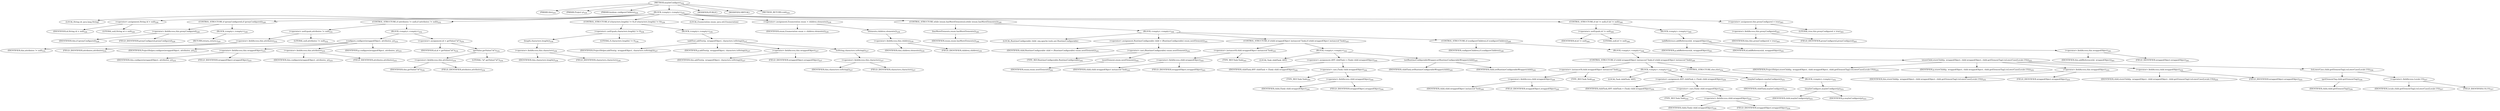digraph "maybeConfigure" {  
"219" [label = <(METHOD,maybeConfigure)<SUB>224</SUB>> ]
"220" [label = <(PARAM,this)<SUB>224</SUB>> ]
"221" [label = <(PARAM,Project p)<SUB>224</SUB>> ]
"222" [label = <(PARAM,boolean configureChildren)<SUB>224</SUB>> ]
"223" [label = <(BLOCK,&lt;empty&gt;,&lt;empty&gt;)<SUB>225</SUB>> ]
"224" [label = <(LOCAL,String id: java.lang.String)> ]
"225" [label = <(&lt;operator&gt;.assignment,String id = null)<SUB>226</SUB>> ]
"226" [label = <(IDENTIFIER,id,String id = null)<SUB>226</SUB>> ]
"227" [label = <(LITERAL,null,String id = null)<SUB>226</SUB>> ]
"228" [label = <(CONTROL_STRUCTURE,if (proxyConfigured),if (proxyConfigured))<SUB>228</SUB>> ]
"229" [label = <(&lt;operator&gt;.fieldAccess,this.proxyConfigured)<SUB>228</SUB>> ]
"230" [label = <(IDENTIFIER,this,if (proxyConfigured))<SUB>228</SUB>> ]
"231" [label = <(FIELD_IDENTIFIER,proxyConfigured,proxyConfigured)<SUB>228</SUB>> ]
"232" [label = <(BLOCK,&lt;empty&gt;,&lt;empty&gt;)<SUB>228</SUB>> ]
"233" [label = <(RETURN,return;,return;)<SUB>229</SUB>> ]
"234" [label = <(CONTROL_STRUCTURE,if (attributes != null),if (attributes != null))<SUB>232</SUB>> ]
"235" [label = <(&lt;operator&gt;.notEquals,attributes != null)<SUB>232</SUB>> ]
"236" [label = <(&lt;operator&gt;.fieldAccess,this.attributes)<SUB>232</SUB>> ]
"237" [label = <(IDENTIFIER,this,attributes != null)<SUB>232</SUB>> ]
"238" [label = <(FIELD_IDENTIFIER,attributes,attributes)<SUB>232</SUB>> ]
"239" [label = <(LITERAL,null,attributes != null)<SUB>232</SUB>> ]
"240" [label = <(BLOCK,&lt;empty&gt;,&lt;empty&gt;)<SUB>232</SUB>> ]
"241" [label = <(configure,configure(wrappedObject, attributes, p))<SUB>233</SUB>> ]
"242" [label = <(IDENTIFIER,ProjectHelper,configure(wrappedObject, attributes, p))<SUB>233</SUB>> ]
"243" [label = <(&lt;operator&gt;.fieldAccess,this.wrappedObject)<SUB>233</SUB>> ]
"244" [label = <(IDENTIFIER,this,configure(wrappedObject, attributes, p))<SUB>233</SUB>> ]
"245" [label = <(FIELD_IDENTIFIER,wrappedObject,wrappedObject)<SUB>233</SUB>> ]
"246" [label = <(&lt;operator&gt;.fieldAccess,this.attributes)<SUB>233</SUB>> ]
"247" [label = <(IDENTIFIER,this,configure(wrappedObject, attributes, p))<SUB>233</SUB>> ]
"248" [label = <(FIELD_IDENTIFIER,attributes,attributes)<SUB>233</SUB>> ]
"249" [label = <(IDENTIFIER,p,configure(wrappedObject, attributes, p))<SUB>233</SUB>> ]
"250" [label = <(&lt;operator&gt;.assignment,id = getValue(&quot;id&quot;))<SUB>234</SUB>> ]
"251" [label = <(IDENTIFIER,id,id = getValue(&quot;id&quot;))<SUB>234</SUB>> ]
"252" [label = <(getValue,getValue(&quot;id&quot;))<SUB>234</SUB>> ]
"253" [label = <(&lt;operator&gt;.fieldAccess,this.attributes)<SUB>234</SUB>> ]
"254" [label = <(IDENTIFIER,this,getValue(&quot;id&quot;))<SUB>234</SUB>> ]
"255" [label = <(FIELD_IDENTIFIER,attributes,attributes)<SUB>234</SUB>> ]
"256" [label = <(LITERAL,&quot;id&quot;,getValue(&quot;id&quot;))<SUB>234</SUB>> ]
"257" [label = <(CONTROL_STRUCTURE,if (characters.length() != 0),if (characters.length() != 0))<SUB>236</SUB>> ]
"258" [label = <(&lt;operator&gt;.notEquals,characters.length() != 0)<SUB>236</SUB>> ]
"259" [label = <(length,characters.length())<SUB>236</SUB>> ]
"260" [label = <(&lt;operator&gt;.fieldAccess,this.characters)<SUB>236</SUB>> ]
"261" [label = <(IDENTIFIER,this,characters.length())<SUB>236</SUB>> ]
"262" [label = <(FIELD_IDENTIFIER,characters,characters)<SUB>236</SUB>> ]
"263" [label = <(LITERAL,0,characters.length() != 0)<SUB>236</SUB>> ]
"264" [label = <(BLOCK,&lt;empty&gt;,&lt;empty&gt;)<SUB>236</SUB>> ]
"265" [label = <(addText,addText(p, wrappedObject, characters.toString()))<SUB>237</SUB>> ]
"266" [label = <(IDENTIFIER,ProjectHelper,addText(p, wrappedObject, characters.toString()))<SUB>237</SUB>> ]
"267" [label = <(IDENTIFIER,p,addText(p, wrappedObject, characters.toString()))<SUB>237</SUB>> ]
"268" [label = <(&lt;operator&gt;.fieldAccess,this.wrappedObject)<SUB>237</SUB>> ]
"269" [label = <(IDENTIFIER,this,addText(p, wrappedObject, characters.toString()))<SUB>237</SUB>> ]
"270" [label = <(FIELD_IDENTIFIER,wrappedObject,wrappedObject)<SUB>237</SUB>> ]
"271" [label = <(toString,characters.toString())<SUB>237</SUB>> ]
"272" [label = <(&lt;operator&gt;.fieldAccess,this.characters)<SUB>237</SUB>> ]
"273" [label = <(IDENTIFIER,this,characters.toString())<SUB>237</SUB>> ]
"274" [label = <(FIELD_IDENTIFIER,characters,characters)<SUB>237</SUB>> ]
"275" [label = <(LOCAL,Enumeration enum: java.util.Enumeration)> ]
"276" [label = <(&lt;operator&gt;.assignment,Enumeration enum = children.elements())<SUB>239</SUB>> ]
"277" [label = <(IDENTIFIER,enum,Enumeration enum = children.elements())<SUB>239</SUB>> ]
"278" [label = <(elements,children.elements())<SUB>239</SUB>> ]
"279" [label = <(&lt;operator&gt;.fieldAccess,this.children)<SUB>239</SUB>> ]
"280" [label = <(IDENTIFIER,this,children.elements())<SUB>239</SUB>> ]
"281" [label = <(FIELD_IDENTIFIER,children,children)<SUB>239</SUB>> ]
"282" [label = <(CONTROL_STRUCTURE,while (enum.hasMoreElements()),while (enum.hasMoreElements()))<SUB>240</SUB>> ]
"283" [label = <(hasMoreElements,enum.hasMoreElements())<SUB>240</SUB>> ]
"284" [label = <(IDENTIFIER,enum,enum.hasMoreElements())<SUB>240</SUB>> ]
"285" [label = <(BLOCK,&lt;empty&gt;,&lt;empty&gt;)<SUB>240</SUB>> ]
"286" [label = <(LOCAL,RuntimeConfigurable child: org.apache.tools.ant.RuntimeConfigurable)> ]
"287" [label = <(&lt;operator&gt;.assignment,RuntimeConfigurable child = (RuntimeConfigurable) enum.nextElement())<SUB>241</SUB>> ]
"288" [label = <(IDENTIFIER,child,RuntimeConfigurable child = (RuntimeConfigurable) enum.nextElement())<SUB>241</SUB>> ]
"289" [label = <(&lt;operator&gt;.cast,(RuntimeConfigurable) enum.nextElement())<SUB>242</SUB>> ]
"290" [label = <(TYPE_REF,RuntimeConfigurable,RuntimeConfigurable)<SUB>242</SUB>> ]
"291" [label = <(nextElement,enum.nextElement())<SUB>242</SUB>> ]
"292" [label = <(IDENTIFIER,enum,enum.nextElement())<SUB>242</SUB>> ]
"293" [label = <(CONTROL_STRUCTURE,if (child.wrappedObject instanceof Task),if (child.wrappedObject instanceof Task))<SUB>243</SUB>> ]
"294" [label = <(&lt;operator&gt;.instanceOf,child.wrappedObject instanceof Task)<SUB>243</SUB>> ]
"295" [label = <(&lt;operator&gt;.fieldAccess,child.wrappedObject)<SUB>243</SUB>> ]
"296" [label = <(IDENTIFIER,child,child.wrappedObject instanceof Task)<SUB>243</SUB>> ]
"297" [label = <(FIELD_IDENTIFIER,wrappedObject,wrappedObject)<SUB>243</SUB>> ]
"298" [label = <(TYPE_REF,Task,Task)<SUB>243</SUB>> ]
"299" [label = <(BLOCK,&lt;empty&gt;,&lt;empty&gt;)<SUB>243</SUB>> ]
"300" [label = <(LOCAL,Task childTask: ANY)> ]
"301" [label = <(&lt;operator&gt;.assignment,ANY childTask = (Task) child.wrappedObject)<SUB>244</SUB>> ]
"302" [label = <(IDENTIFIER,childTask,ANY childTask = (Task) child.wrappedObject)<SUB>244</SUB>> ]
"303" [label = <(&lt;operator&gt;.cast,(Task) child.wrappedObject)<SUB>244</SUB>> ]
"304" [label = <(TYPE_REF,Task,Task)<SUB>244</SUB>> ]
"305" [label = <(&lt;operator&gt;.fieldAccess,child.wrappedObject)<SUB>244</SUB>> ]
"306" [label = <(IDENTIFIER,child,(Task) child.wrappedObject)<SUB>244</SUB>> ]
"307" [label = <(FIELD_IDENTIFIER,wrappedObject,wrappedObject)<SUB>244</SUB>> ]
"308" [label = <(setRuntimeConfigurableWrapper,setRuntimeConfigurableWrapper(child))<SUB>245</SUB>> ]
"309" [label = <(IDENTIFIER,childTask,setRuntimeConfigurableWrapper(child))<SUB>245</SUB>> ]
"310" [label = <(IDENTIFIER,child,setRuntimeConfigurableWrapper(child))<SUB>245</SUB>> ]
"311" [label = <(CONTROL_STRUCTURE,if (configureChildren),if (configureChildren))<SUB>248</SUB>> ]
"312" [label = <(IDENTIFIER,configureChildren,if (configureChildren))<SUB>248</SUB>> ]
"313" [label = <(BLOCK,&lt;empty&gt;,&lt;empty&gt;)<SUB>248</SUB>> ]
"314" [label = <(CONTROL_STRUCTURE,if (child.wrappedObject instanceof Task),if (child.wrappedObject instanceof Task))<SUB>249</SUB>> ]
"315" [label = <(&lt;operator&gt;.instanceOf,child.wrappedObject instanceof Task)<SUB>249</SUB>> ]
"316" [label = <(&lt;operator&gt;.fieldAccess,child.wrappedObject)<SUB>249</SUB>> ]
"317" [label = <(IDENTIFIER,child,child.wrappedObject instanceof Task)<SUB>249</SUB>> ]
"318" [label = <(FIELD_IDENTIFIER,wrappedObject,wrappedObject)<SUB>249</SUB>> ]
"319" [label = <(TYPE_REF,Task,Task)<SUB>249</SUB>> ]
"320" [label = <(BLOCK,&lt;empty&gt;,&lt;empty&gt;)<SUB>249</SUB>> ]
"321" [label = <(LOCAL,Task childTask: ANY)> ]
"322" [label = <(&lt;operator&gt;.assignment,ANY childTask = (Task) child.wrappedObject)<SUB>250</SUB>> ]
"323" [label = <(IDENTIFIER,childTask,ANY childTask = (Task) child.wrappedObject)<SUB>250</SUB>> ]
"324" [label = <(&lt;operator&gt;.cast,(Task) child.wrappedObject)<SUB>250</SUB>> ]
"325" [label = <(TYPE_REF,Task,Task)<SUB>250</SUB>> ]
"326" [label = <(&lt;operator&gt;.fieldAccess,child.wrappedObject)<SUB>250</SUB>> ]
"327" [label = <(IDENTIFIER,child,(Task) child.wrappedObject)<SUB>250</SUB>> ]
"328" [label = <(FIELD_IDENTIFIER,wrappedObject,wrappedObject)<SUB>250</SUB>> ]
"329" [label = <(maybeConfigure,maybeConfigure())<SUB>251</SUB>> ]
"330" [label = <(IDENTIFIER,childTask,maybeConfigure())<SUB>251</SUB>> ]
"331" [label = <(CONTROL_STRUCTURE,else,else)<SUB>252</SUB>> ]
"332" [label = <(BLOCK,&lt;empty&gt;,&lt;empty&gt;)<SUB>252</SUB>> ]
"333" [label = <(maybeConfigure,maybeConfigure(p))<SUB>253</SUB>> ]
"334" [label = <(IDENTIFIER,child,maybeConfigure(p))<SUB>253</SUB>> ]
"335" [label = <(IDENTIFIER,p,maybeConfigure(p))<SUB>253</SUB>> ]
"336" [label = <(storeChild,storeChild(p, wrappedObject, child.wrappedObject, child.getElementTag().toLowerCase(Locale.US)))<SUB>255</SUB>> ]
"337" [label = <(IDENTIFIER,ProjectHelper,storeChild(p, wrappedObject, child.wrappedObject, child.getElementTag().toLowerCase(Locale.US)))<SUB>255</SUB>> ]
"338" [label = <(IDENTIFIER,p,storeChild(p, wrappedObject, child.wrappedObject, child.getElementTag().toLowerCase(Locale.US)))<SUB>255</SUB>> ]
"339" [label = <(&lt;operator&gt;.fieldAccess,this.wrappedObject)<SUB>255</SUB>> ]
"340" [label = <(IDENTIFIER,this,storeChild(p, wrappedObject, child.wrappedObject, child.getElementTag().toLowerCase(Locale.US)))<SUB>255</SUB>> ]
"341" [label = <(FIELD_IDENTIFIER,wrappedObject,wrappedObject)<SUB>255</SUB>> ]
"342" [label = <(&lt;operator&gt;.fieldAccess,child.wrappedObject)<SUB>255</SUB>> ]
"343" [label = <(IDENTIFIER,child,storeChild(p, wrappedObject, child.wrappedObject, child.getElementTag().toLowerCase(Locale.US)))<SUB>255</SUB>> ]
"344" [label = <(FIELD_IDENTIFIER,wrappedObject,wrappedObject)<SUB>255</SUB>> ]
"345" [label = <(toLowerCase,child.getElementTag().toLowerCase(Locale.US))<SUB>256</SUB>> ]
"346" [label = <(getElementTag,child.getElementTag())<SUB>256</SUB>> ]
"347" [label = <(IDENTIFIER,child,child.getElementTag())<SUB>256</SUB>> ]
"348" [label = <(&lt;operator&gt;.fieldAccess,Locale.US)<SUB>257</SUB>> ]
"349" [label = <(IDENTIFIER,Locale,child.getElementTag().toLowerCase(Locale.US))<SUB>257</SUB>> ]
"350" [label = <(FIELD_IDENTIFIER,US,US)<SUB>257</SUB>> ]
"351" [label = <(CONTROL_STRUCTURE,if (id != null),if (id != null))<SUB>260</SUB>> ]
"352" [label = <(&lt;operator&gt;.notEquals,id != null)<SUB>260</SUB>> ]
"353" [label = <(IDENTIFIER,id,id != null)<SUB>260</SUB>> ]
"354" [label = <(LITERAL,null,id != null)<SUB>260</SUB>> ]
"355" [label = <(BLOCK,&lt;empty&gt;,&lt;empty&gt;)<SUB>260</SUB>> ]
"356" [label = <(addReference,addReference(id, wrappedObject))<SUB>261</SUB>> ]
"357" [label = <(IDENTIFIER,p,addReference(id, wrappedObject))<SUB>261</SUB>> ]
"358" [label = <(IDENTIFIER,id,addReference(id, wrappedObject))<SUB>261</SUB>> ]
"359" [label = <(&lt;operator&gt;.fieldAccess,this.wrappedObject)<SUB>261</SUB>> ]
"360" [label = <(IDENTIFIER,this,addReference(id, wrappedObject))<SUB>261</SUB>> ]
"361" [label = <(FIELD_IDENTIFIER,wrappedObject,wrappedObject)<SUB>261</SUB>> ]
"362" [label = <(&lt;operator&gt;.assignment,this.proxyConfigured = true)<SUB>263</SUB>> ]
"363" [label = <(&lt;operator&gt;.fieldAccess,this.proxyConfigured)<SUB>263</SUB>> ]
"364" [label = <(IDENTIFIER,this,this.proxyConfigured = true)<SUB>263</SUB>> ]
"365" [label = <(FIELD_IDENTIFIER,proxyConfigured,proxyConfigured)<SUB>263</SUB>> ]
"366" [label = <(LITERAL,true,this.proxyConfigured = true)<SUB>263</SUB>> ]
"367" [label = <(MODIFIER,PUBLIC)> ]
"368" [label = <(MODIFIER,VIRTUAL)> ]
"369" [label = <(METHOD_RETURN,void)<SUB>224</SUB>> ]
  "219" -> "220" 
  "219" -> "221" 
  "219" -> "222" 
  "219" -> "223" 
  "219" -> "367" 
  "219" -> "368" 
  "219" -> "369" 
  "223" -> "224" 
  "223" -> "225" 
  "223" -> "228" 
  "223" -> "234" 
  "223" -> "257" 
  "223" -> "275" 
  "223" -> "276" 
  "223" -> "282" 
  "223" -> "351" 
  "223" -> "362" 
  "225" -> "226" 
  "225" -> "227" 
  "228" -> "229" 
  "228" -> "232" 
  "229" -> "230" 
  "229" -> "231" 
  "232" -> "233" 
  "234" -> "235" 
  "234" -> "240" 
  "235" -> "236" 
  "235" -> "239" 
  "236" -> "237" 
  "236" -> "238" 
  "240" -> "241" 
  "240" -> "250" 
  "241" -> "242" 
  "241" -> "243" 
  "241" -> "246" 
  "241" -> "249" 
  "243" -> "244" 
  "243" -> "245" 
  "246" -> "247" 
  "246" -> "248" 
  "250" -> "251" 
  "250" -> "252" 
  "252" -> "253" 
  "252" -> "256" 
  "253" -> "254" 
  "253" -> "255" 
  "257" -> "258" 
  "257" -> "264" 
  "258" -> "259" 
  "258" -> "263" 
  "259" -> "260" 
  "260" -> "261" 
  "260" -> "262" 
  "264" -> "265" 
  "265" -> "266" 
  "265" -> "267" 
  "265" -> "268" 
  "265" -> "271" 
  "268" -> "269" 
  "268" -> "270" 
  "271" -> "272" 
  "272" -> "273" 
  "272" -> "274" 
  "276" -> "277" 
  "276" -> "278" 
  "278" -> "279" 
  "279" -> "280" 
  "279" -> "281" 
  "282" -> "283" 
  "282" -> "285" 
  "283" -> "284" 
  "285" -> "286" 
  "285" -> "287" 
  "285" -> "293" 
  "285" -> "311" 
  "287" -> "288" 
  "287" -> "289" 
  "289" -> "290" 
  "289" -> "291" 
  "291" -> "292" 
  "293" -> "294" 
  "293" -> "299" 
  "294" -> "295" 
  "294" -> "298" 
  "295" -> "296" 
  "295" -> "297" 
  "299" -> "300" 
  "299" -> "301" 
  "299" -> "308" 
  "301" -> "302" 
  "301" -> "303" 
  "303" -> "304" 
  "303" -> "305" 
  "305" -> "306" 
  "305" -> "307" 
  "308" -> "309" 
  "308" -> "310" 
  "311" -> "312" 
  "311" -> "313" 
  "313" -> "314" 
  "313" -> "336" 
  "314" -> "315" 
  "314" -> "320" 
  "314" -> "331" 
  "315" -> "316" 
  "315" -> "319" 
  "316" -> "317" 
  "316" -> "318" 
  "320" -> "321" 
  "320" -> "322" 
  "320" -> "329" 
  "322" -> "323" 
  "322" -> "324" 
  "324" -> "325" 
  "324" -> "326" 
  "326" -> "327" 
  "326" -> "328" 
  "329" -> "330" 
  "331" -> "332" 
  "332" -> "333" 
  "333" -> "334" 
  "333" -> "335" 
  "336" -> "337" 
  "336" -> "338" 
  "336" -> "339" 
  "336" -> "342" 
  "336" -> "345" 
  "339" -> "340" 
  "339" -> "341" 
  "342" -> "343" 
  "342" -> "344" 
  "345" -> "346" 
  "345" -> "348" 
  "346" -> "347" 
  "348" -> "349" 
  "348" -> "350" 
  "351" -> "352" 
  "351" -> "355" 
  "352" -> "353" 
  "352" -> "354" 
  "355" -> "356" 
  "356" -> "357" 
  "356" -> "358" 
  "356" -> "359" 
  "359" -> "360" 
  "359" -> "361" 
  "362" -> "363" 
  "362" -> "366" 
  "363" -> "364" 
  "363" -> "365" 
}
